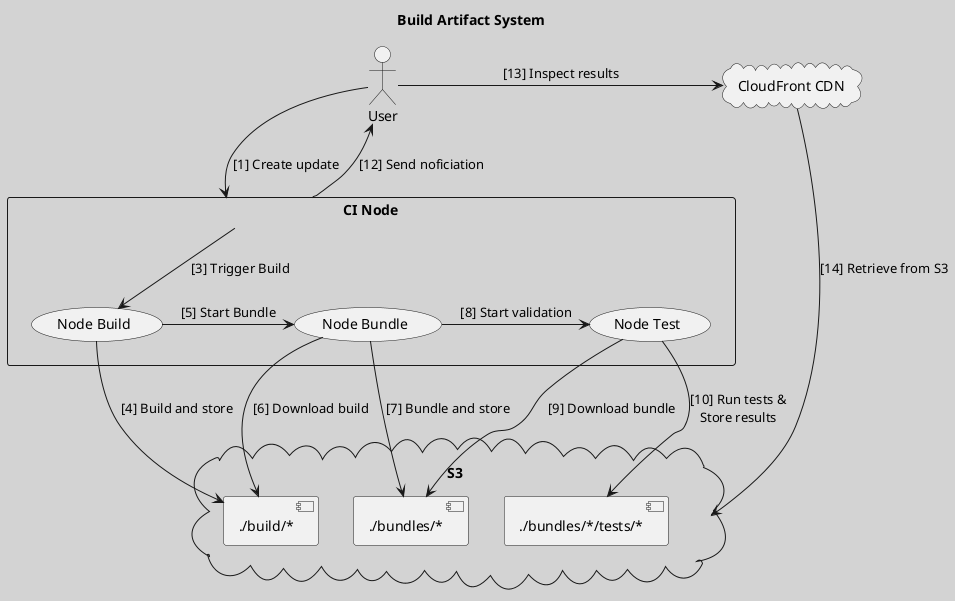 @startuml
skinparam backgroundColor lightgrey
title
Build Artifact System
endtitle

cloud S3 {
  [./build/*] as builds
  [./bundles/*] as bundles
  [./bundles/*/tests/*] as tests
}

cloud "CloudFront CDN" as cdn

rectangle "CI Node" as n {
  (Node Build)
  (Node Bundle)
  (Node Test)
}

:User: -down-> n: [1] Create update
n -down-> (Node Build): [3] Trigger Build
(Node Build) -down-> builds: [4] Build and store
(Node Build) -> (Node Bundle): [5] Start Bundle
(Node Bundle) -> builds: [6] Download build
(Node Bundle) -> bundles: [7] Bundle and store
(Node Bundle) -> (Node Test): [8] Start validation
(Node Test) -> bundles: [9] Download bundle
(Node Test) -> tests: [10] Run tests &\nStore results
n -up-> :User:: [12] Send noficiation
:User: -> cdn: [13] Inspect results
cdn -> S3: [14] Retrieve from S3

@enduml